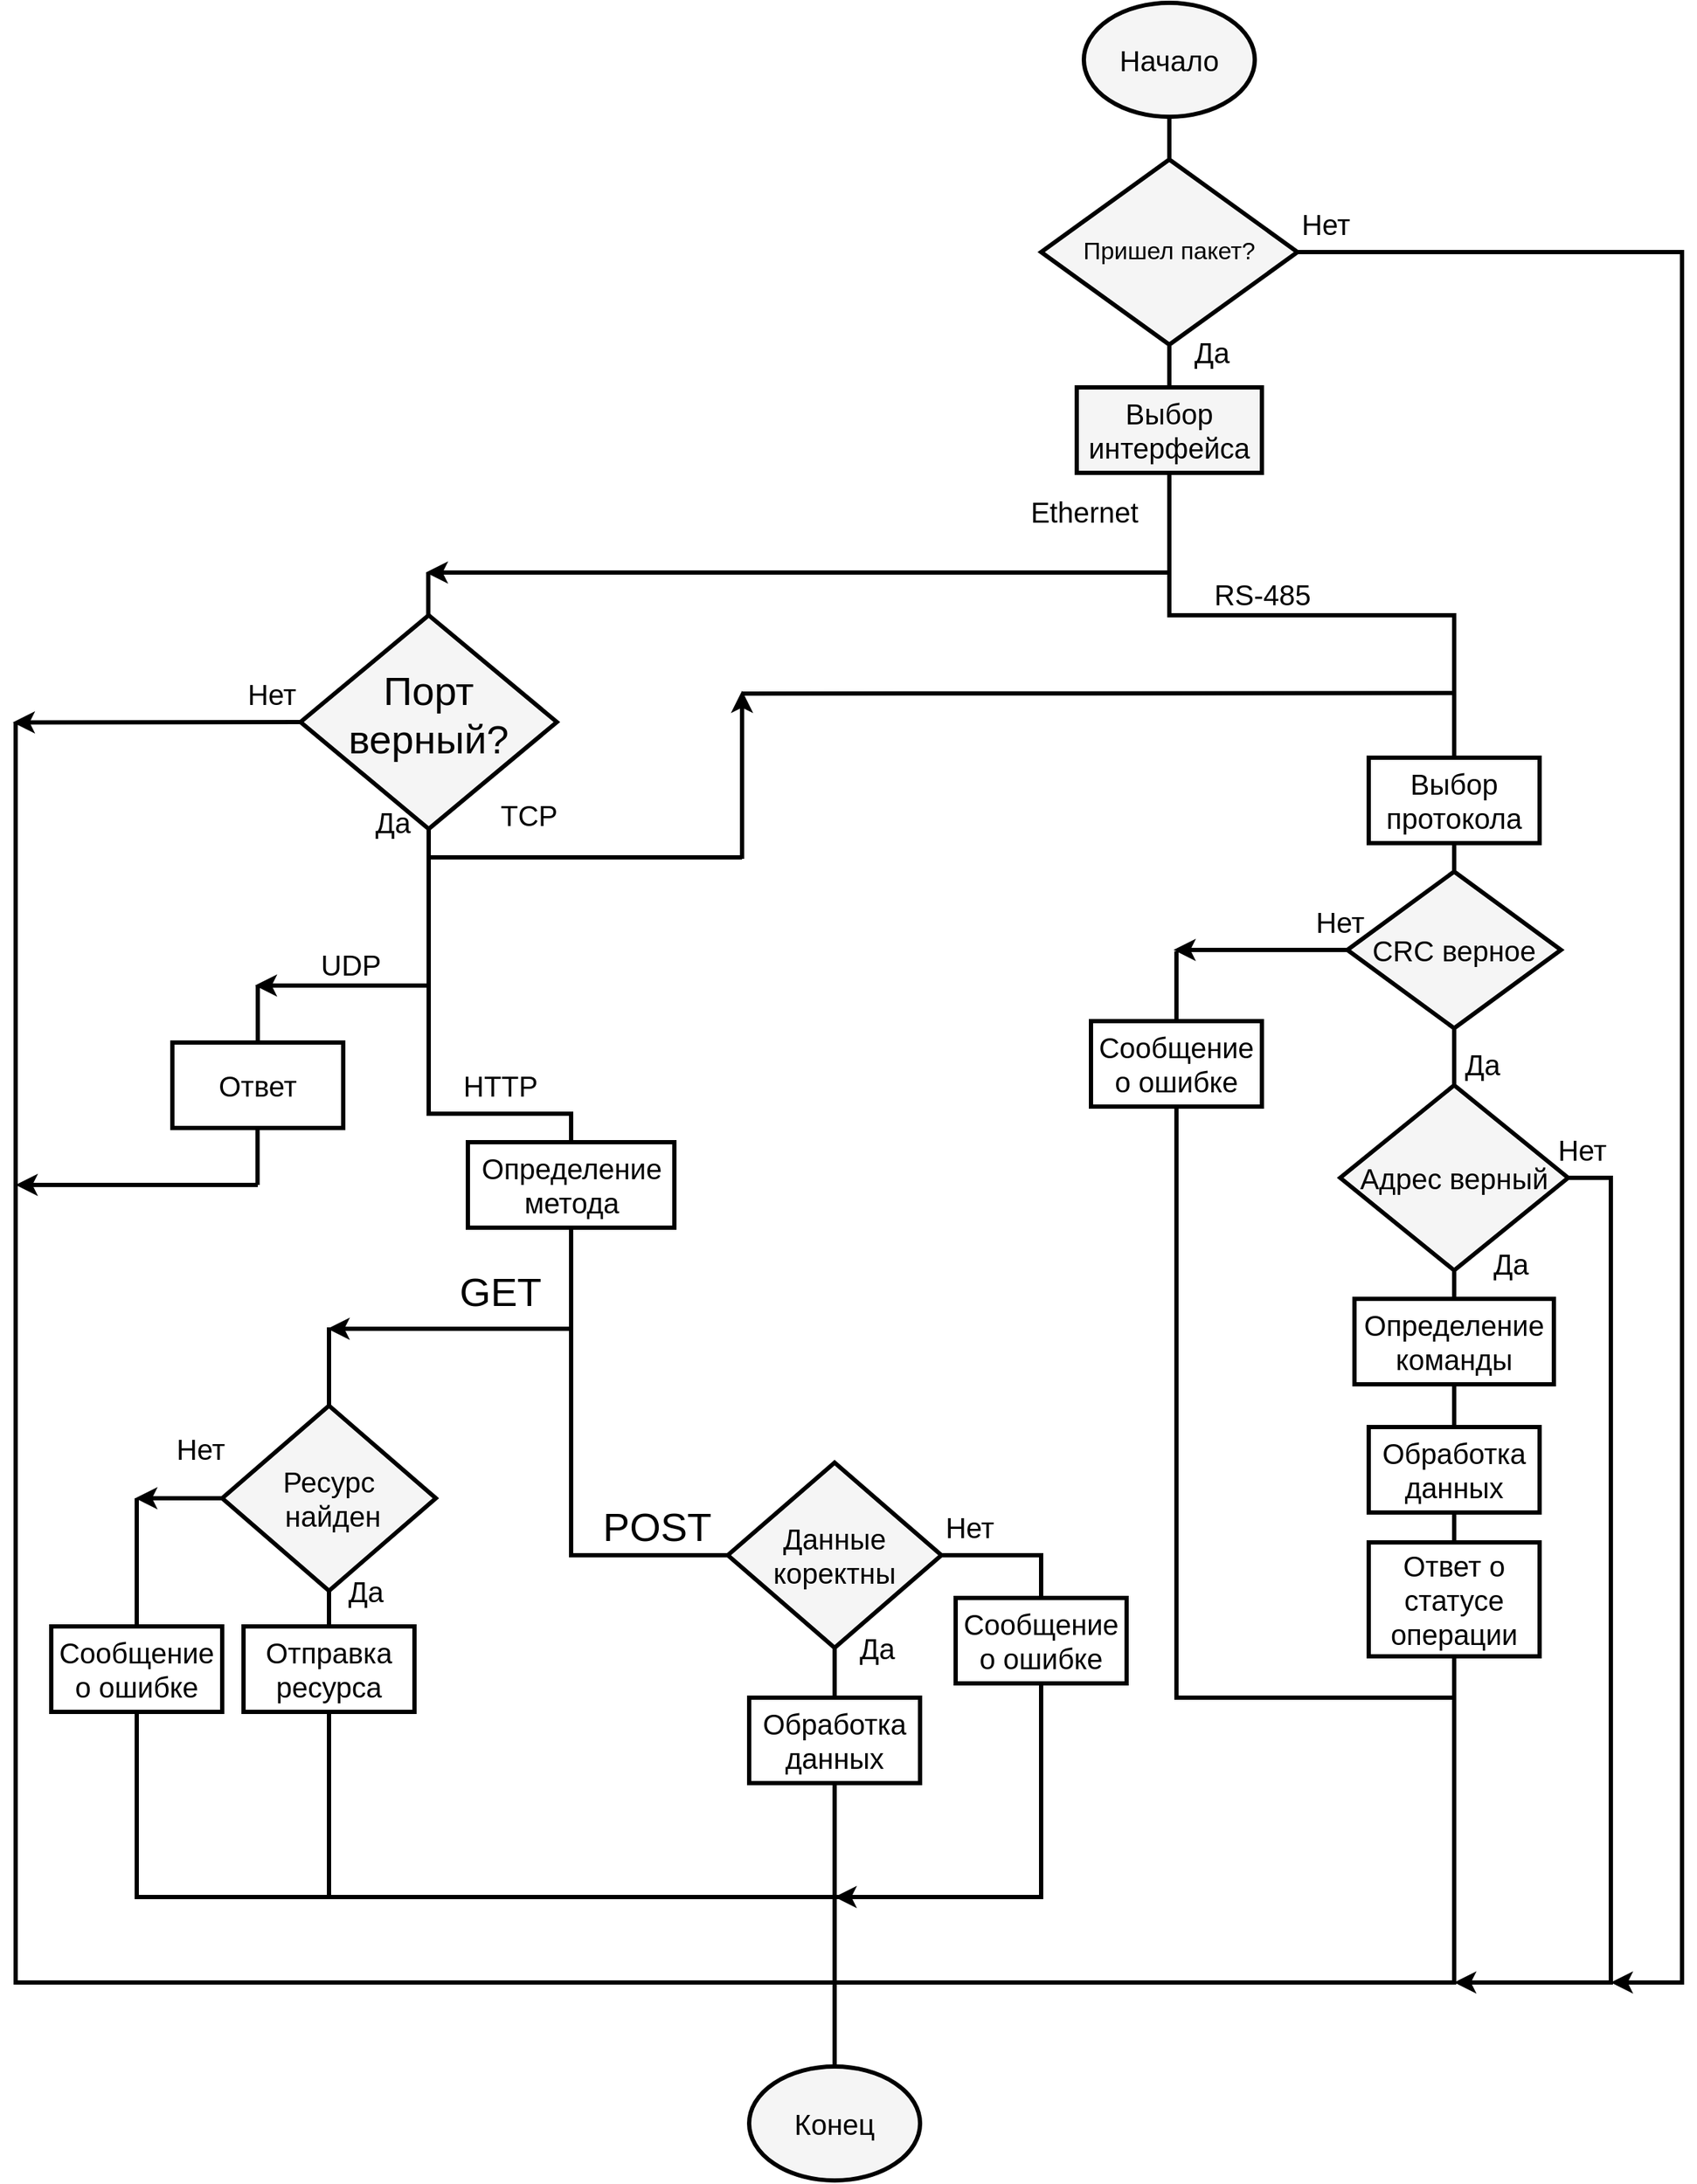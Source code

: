 <mxfile>
    <diagram id="HIzjBaC0xF_liW3ieUTu" name="Page-1">
        <mxGraphModel dx="3361" dy="2818" grid="1" gridSize="10" guides="1" tooltips="1" connect="1" arrows="1" fold="1" page="1" pageScale="1" pageWidth="850" pageHeight="1100" math="0" shadow="0">
            <root>
                <mxCell id="0"/>
                <mxCell id="1" parent="0"/>
                <mxCell id="12" value="Да" style="text;html=1;strokeColor=none;fillColor=none;align=center;verticalAlign=middle;whiteSpace=wrap;rounded=0;strokeWidth=3;fontFamily=Helvetica;fontSize=20;fontColor=#000000;" parent="1" vertex="1">
                    <mxGeometry x="200" width="60" height="30" as="geometry"/>
                </mxCell>
                <mxCell id="64" value="Конец" style="ellipse;whiteSpace=wrap;html=1;strokeColor=#000000;strokeWidth=3;fontFamily=Helvetica;fontSize=20;fontColor=#000000;fillColor=#f5f5f5;gradientColor=none;" parent="1" vertex="1">
                    <mxGeometry x="-285" y="719" width="120" height="80" as="geometry"/>
                </mxCell>
                <mxCell id="89" value="Нет" style="text;html=1;strokeColor=none;fillColor=none;align=center;verticalAlign=middle;whiteSpace=wrap;rounded=0;strokeWidth=3;fontFamily=Helvetica;fontSize=20;fontColor=#000000;" parent="1" vertex="1">
                    <mxGeometry x="100" y="-100" width="60" height="30" as="geometry"/>
                </mxCell>
                <mxCell id="110" style="edgeStyle=none;rounded=0;html=1;exitX=0.5;exitY=1;exitDx=0;exitDy=0;entryX=0.5;entryY=1;entryDx=0;entryDy=0;strokeColor=#000000;strokeWidth=3;fontFamily=Helvetica;fontSize=20;fontColor=#000000;endArrow=none;endFill=0;startArrow=none;" parent="1" target="258" edge="1">
                    <mxGeometry relative="1" as="geometry">
                        <mxPoint x="210" y="220" as="targetPoint"/>
                        <mxPoint x="210" y="310.0" as="sourcePoint"/>
                    </mxGeometry>
                </mxCell>
                <mxCell id="128" style="edgeStyle=none;rounded=0;html=1;exitX=1;exitY=0.5;exitDx=0;exitDy=0;strokeColor=#000000;strokeWidth=3;fontFamily=Helvetica;fontSize=20;fontColor=#000000;endArrow=classic;endFill=1;" parent="1" source="95" edge="1">
                    <mxGeometry relative="1" as="geometry">
                        <mxPoint x="210" y="660" as="targetPoint"/>
                        <Array as="points">
                            <mxPoint x="320" y="95"/>
                            <mxPoint x="320" y="660"/>
                        </Array>
                    </mxGeometry>
                </mxCell>
                <mxCell id="95" value="Адрес верный" style="rhombus;whiteSpace=wrap;html=1;strokeColor=#000000;strokeWidth=3;fontFamily=Helvetica;fontSize=20;fontColor=#000000;fillColor=#f5f5f5;gradientColor=none;" parent="1" vertex="1">
                    <mxGeometry x="130" y="30" width="160" height="130" as="geometry"/>
                </mxCell>
                <mxCell id="109" style="edgeStyle=none;rounded=0;html=1;exitX=0.5;exitY=1;exitDx=0;exitDy=0;entryX=0.5;entryY=0;entryDx=0;entryDy=0;strokeColor=#000000;strokeWidth=3;fontFamily=Helvetica;fontSize=20;fontColor=#000000;endArrow=none;endFill=0;" parent="1" source="98" target="95" edge="1">
                    <mxGeometry relative="1" as="geometry"/>
                </mxCell>
                <mxCell id="137" style="edgeStyle=none;shape=connector;rounded=1;html=1;exitX=0;exitY=0.5;exitDx=0;exitDy=0;labelBackgroundColor=default;strokeColor=#000000;strokeWidth=3;fontFamily=Helvetica;fontSize=11;fontColor=default;endArrow=classic;endFill=1;" parent="1" edge="1">
                    <mxGeometry relative="1" as="geometry">
                        <mxPoint x="13" y="-65" as="targetPoint"/>
                        <mxPoint x="138" y="-65" as="sourcePoint"/>
                    </mxGeometry>
                </mxCell>
                <mxCell id="98" value="CRC верное" style="rhombus;whiteSpace=wrap;html=1;strokeColor=#000000;strokeWidth=3;fontFamily=Helvetica;fontSize=20;fontColor=#000000;fillColor=#f5f5f5;gradientColor=none;" parent="1" vertex="1">
                    <mxGeometry x="135" y="-120" width="150" height="110" as="geometry"/>
                </mxCell>
                <mxCell id="104" value="Да" style="text;html=1;strokeColor=none;fillColor=none;align=center;verticalAlign=middle;whiteSpace=wrap;rounded=0;strokeWidth=3;fontFamily=Helvetica;fontSize=20;fontColor=#000000;" parent="1" vertex="1">
                    <mxGeometry x="220" y="140" width="60" height="30" as="geometry"/>
                </mxCell>
                <mxCell id="127" style="edgeStyle=none;rounded=0;html=1;exitX=0.5;exitY=1;exitDx=0;exitDy=0;strokeColor=#000000;strokeWidth=3;fontFamily=Helvetica;fontSize=20;fontColor=#000000;endArrow=none;endFill=0;" parent="1" source="105" edge="1">
                    <mxGeometry relative="1" as="geometry">
                        <mxPoint x="210" y="460" as="targetPoint"/>
                        <Array as="points">
                            <mxPoint x="15" y="460"/>
                        </Array>
                    </mxGeometry>
                </mxCell>
                <mxCell id="140" style="edgeStyle=none;shape=connector;rounded=1;html=1;labelBackgroundColor=default;strokeColor=#000000;strokeWidth=3;fontFamily=Helvetica;fontSize=11;fontColor=default;endArrow=none;endFill=0;exitX=0.5;exitY=0;exitDx=0;exitDy=0;" parent="1" source="105" edge="1">
                    <mxGeometry relative="1" as="geometry">
                        <mxPoint x="15" y="-20" as="sourcePoint"/>
                        <mxPoint x="15" y="-64" as="targetPoint"/>
                    </mxGeometry>
                </mxCell>
                <mxCell id="105" value="Сообщение о ошибке" style="rounded=0;whiteSpace=wrap;html=1;fontSize=20;fillColor=#FFFFFF;strokeColor=#000000;strokeWidth=3;fontColor=#000000;" parent="1" vertex="1">
                    <mxGeometry x="-45" y="-15" width="120" height="60" as="geometry"/>
                </mxCell>
                <mxCell id="113" value="Нет" style="text;html=1;strokeColor=none;fillColor=none;align=center;verticalAlign=middle;whiteSpace=wrap;rounded=0;strokeWidth=3;fontFamily=Helvetica;fontSize=20;fontColor=#000000;" parent="1" vertex="1">
                    <mxGeometry x="270" y="60" width="60" height="30" as="geometry"/>
                </mxCell>
                <mxCell id="117" style="edgeStyle=none;rounded=0;html=1;exitX=0.5;exitY=1;exitDx=0;exitDy=0;strokeColor=#000000;strokeWidth=3;fontFamily=Helvetica;fontSize=20;fontColor=#000000;endArrow=none;endFill=0;" parent="1" target="115" edge="1">
                    <mxGeometry relative="1" as="geometry">
                        <mxPoint x="210" y="310.0" as="sourcePoint"/>
                    </mxGeometry>
                </mxCell>
                <mxCell id="124" style="edgeStyle=none;rounded=0;html=1;exitX=0.5;exitY=1;exitDx=0;exitDy=0;entryX=0.5;entryY=0;entryDx=0;entryDy=0;strokeColor=#000000;strokeWidth=3;fontFamily=Helvetica;fontSize=20;fontColor=#000000;endArrow=none;endFill=0;" parent="1" source="115" target="116" edge="1">
                    <mxGeometry relative="1" as="geometry"/>
                </mxCell>
                <mxCell id="115" value="Обработка данных" style="rounded=0;whiteSpace=wrap;html=1;fontSize=20;fillColor=#FFFFFF;strokeColor=#000000;strokeWidth=3;fontColor=#000000;" parent="1" vertex="1">
                    <mxGeometry x="150" y="270" width="120" height="60" as="geometry"/>
                </mxCell>
                <mxCell id="125" style="edgeStyle=none;rounded=0;html=1;exitX=0.5;exitY=1;exitDx=0;exitDy=0;entryX=0.5;entryY=0;entryDx=0;entryDy=0;strokeColor=#000000;strokeWidth=3;fontFamily=Helvetica;fontSize=20;fontColor=#000000;endArrow=none;endFill=0;" parent="1" source="116" target="64" edge="1">
                    <mxGeometry relative="1" as="geometry">
                        <Array as="points">
                            <mxPoint x="210" y="660"/>
                            <mxPoint x="90" y="660"/>
                            <mxPoint x="10" y="660"/>
                            <mxPoint x="-225" y="660"/>
                        </Array>
                        <mxPoint x="90.0" y="431" as="sourcePoint"/>
                    </mxGeometry>
                </mxCell>
                <mxCell id="116" value="Ответ о статусе операции" style="rounded=0;whiteSpace=wrap;html=1;fontSize=20;fillColor=#FFFFFF;strokeColor=#000000;strokeWidth=3;fontColor=#000000;" parent="1" vertex="1">
                    <mxGeometry x="150" y="351" width="120" height="80" as="geometry"/>
                </mxCell>
                <mxCell id="135" style="edgeStyle=none;shape=connector;rounded=1;html=1;exitX=0.5;exitY=1;exitDx=0;exitDy=0;entryX=0.5;entryY=0;entryDx=0;entryDy=0;labelBackgroundColor=default;strokeColor=#000000;strokeWidth=3;fontFamily=Helvetica;fontSize=11;fontColor=default;endArrow=none;endFill=0;" parent="1" source="132" target="98" edge="1">
                    <mxGeometry relative="1" as="geometry"/>
                </mxCell>
                <mxCell id="262" style="edgeStyle=none;rounded=0;html=1;exitX=0.5;exitY=0;exitDx=0;exitDy=0;strokeWidth=3;fontSize=28;endArrow=none;endFill=0;" parent="1" source="132" edge="1">
                    <mxGeometry relative="1" as="geometry">
                        <mxPoint x="10" y="-350" as="targetPoint"/>
                        <Array as="points">
                            <mxPoint x="210" y="-300"/>
                            <mxPoint x="10" y="-300"/>
                        </Array>
                    </mxGeometry>
                </mxCell>
                <mxCell id="132" value="Выбор протокола" style="rounded=0;whiteSpace=wrap;html=1;fontSize=20;fillColor=#FFFFFF;strokeColor=#000000;strokeWidth=3;fontColor=#000000;" parent="1" vertex="1">
                    <mxGeometry x="150" y="-200" width="120" height="60" as="geometry"/>
                </mxCell>
                <mxCell id="136" value="" style="edgeStyle=none;rounded=0;html=1;exitX=0.5;exitY=1;exitDx=0;exitDy=0;entryX=0.5;entryY=0;entryDx=0;entryDy=0;strokeColor=#000000;strokeWidth=3;fontFamily=Helvetica;fontSize=20;fontColor=#000000;endArrow=none;endFill=0;" parent="1" source="95" target="258" edge="1">
                    <mxGeometry relative="1" as="geometry">
                        <mxPoint x="210" y="180" as="targetPoint"/>
                        <mxPoint x="210" y="160.0" as="sourcePoint"/>
                    </mxGeometry>
                </mxCell>
                <mxCell id="162" style="edgeStyle=none;html=1;exitX=0.5;exitY=1;exitDx=0;exitDy=0;entryX=0.5;entryY=0;entryDx=0;entryDy=0;fontFamily=Helvetica;fontSize=20;fontColor=#000000;strokeColor=#000000;strokeWidth=3;endArrow=none;endFill=0;rounded=0;" parent="1" source="163" target="166" edge="1">
                    <mxGeometry relative="1" as="geometry"/>
                </mxCell>
                <mxCell id="163" value="Начало" style="ellipse;whiteSpace=wrap;html=1;fillColor=#f5f5f5;gradientColor=none;strokeColor=#000000;strokeWidth=3;fontColor=#000000;fontSize=20;" parent="1" vertex="1">
                    <mxGeometry x="-50" y="-730" width="120" height="80" as="geometry"/>
                </mxCell>
                <mxCell id="164" style="edgeStyle=none;shape=connector;rounded=0;html=1;exitX=0.5;exitY=1;exitDx=0;exitDy=0;entryX=0.5;entryY=0;entryDx=0;entryDy=0;labelBackgroundColor=default;strokeColor=#000000;strokeWidth=3;fontFamily=Helvetica;fontSize=20;fontColor=#000000;endArrow=none;endFill=0;" parent="1" source="166" edge="1">
                    <mxGeometry relative="1" as="geometry">
                        <mxPoint x="10" y="-460" as="targetPoint"/>
                    </mxGeometry>
                </mxCell>
                <mxCell id="279" style="edgeStyle=none;rounded=0;html=1;exitX=1;exitY=0.5;exitDx=0;exitDy=0;strokeWidth=3;endArrow=classic;endFill=1;" edge="1" parent="1" source="166">
                    <mxGeometry relative="1" as="geometry">
                        <mxPoint x="320" y="660" as="targetPoint"/>
                        <Array as="points">
                            <mxPoint x="370" y="-555"/>
                            <mxPoint x="370" y="660"/>
                        </Array>
                    </mxGeometry>
                </mxCell>
                <mxCell id="166" value="Пришел пакет?" style="rhombus;whiteSpace=wrap;html=1;strokeColor=#000000;strokeWidth=3;fontFamily=Helvetica;fontSize=17;fontColor=#000000;fillColor=#f5f5f5;gradientColor=none;" parent="1" vertex="1">
                    <mxGeometry x="-80" y="-620" width="180" height="130" as="geometry"/>
                </mxCell>
                <mxCell id="167" value="Да" style="text;html=1;strokeColor=none;fillColor=none;align=center;verticalAlign=middle;whiteSpace=wrap;rounded=0;strokeWidth=3;fontFamily=Helvetica;fontSize=20;fontColor=#000000;" parent="1" vertex="1">
                    <mxGeometry x="10" y="-500" width="60" height="30" as="geometry"/>
                </mxCell>
                <mxCell id="182" value="Нет" style="text;html=1;strokeColor=none;fillColor=none;align=center;verticalAlign=middle;whiteSpace=wrap;rounded=0;strokeWidth=3;fontFamily=Helvetica;fontSize=20;fontColor=#000000;" parent="1" vertex="1">
                    <mxGeometry x="90" y="-590" width="60" height="30" as="geometry"/>
                </mxCell>
                <mxCell id="183" style="edgeStyle=none;html=1;exitX=0.5;exitY=1;exitDx=0;exitDy=0;entryX=0.5;entryY=0;entryDx=0;entryDy=0;fontFamily=Helvetica;fontSize=20;fontColor=#000000;strokeColor=#000000;strokeWidth=2;endArrow=none;endFill=0;rounded=0;" parent="1" target="185" edge="1">
                    <mxGeometry relative="1" as="geometry">
                        <mxPoint x="-510" y="-270" as="sourcePoint"/>
                    </mxGeometry>
                </mxCell>
                <mxCell id="184" style="edgeStyle=none;shape=connector;rounded=0;html=1;exitX=0.5;exitY=1;exitDx=0;exitDy=0;entryX=0.5;entryY=0;entryDx=0;entryDy=0;labelBackgroundColor=default;strokeColor=#000000;strokeWidth=3;fontFamily=Helvetica;fontSize=20;fontColor=#000000;endArrow=none;endFill=0;" parent="1" source="185" edge="1">
                    <mxGeometry relative="1" as="geometry">
                        <mxPoint x="-410" y="70" as="targetPoint"/>
                        <Array as="points">
                            <mxPoint x="-510" y="50"/>
                            <mxPoint x="-410" y="50"/>
                        </Array>
                    </mxGeometry>
                </mxCell>
                <mxCell id="246" style="edgeStyle=none;rounded=0;html=1;strokeWidth=3;fontSize=28;endArrow=none;endFill=0;" parent="1" edge="1">
                    <mxGeometry relative="1" as="geometry">
                        <mxPoint x="-220" y="660" as="targetPoint"/>
                        <Array as="points">
                            <mxPoint x="-800" y="660"/>
                        </Array>
                        <mxPoint x="-800" y="-225" as="sourcePoint"/>
                    </mxGeometry>
                </mxCell>
                <mxCell id="267" style="edgeStyle=none;rounded=0;html=1;exitX=0;exitY=0.5;exitDx=0;exitDy=0;strokeWidth=3;endArrow=classic;endFill=1;" edge="1" parent="1" source="185">
                    <mxGeometry relative="1" as="geometry">
                        <mxPoint x="-802" y="-224.724" as="targetPoint"/>
                        <mxPoint x="-602" y="-225" as="sourcePoint"/>
                    </mxGeometry>
                </mxCell>
                <mxCell id="185" value="&lt;font style=&quot;font-size: 28px;&quot;&gt;Порт верный?&lt;/font&gt;" style="rhombus;whiteSpace=wrap;html=1;strokeColor=#000000;strokeWidth=3;fontFamily=Helvetica;fontSize=20;fontColor=#000000;fillColor=#f5f5f5;gradientColor=none;spacingTop=-11;" parent="1" vertex="1">
                    <mxGeometry x="-600" y="-300" width="180" height="150" as="geometry"/>
                </mxCell>
                <mxCell id="263" style="edgeStyle=none;html=1;exitX=0.5;exitY=1;exitDx=0;exitDy=0;strokeWidth=3;rounded=0;" edge="1" parent="1" source="195">
                    <mxGeometry relative="1" as="geometry">
                        <mxPoint x="-225" y="600" as="targetPoint"/>
                        <mxPoint x="-85" y="450" as="sourcePoint"/>
                        <Array as="points">
                            <mxPoint x="-80" y="600"/>
                        </Array>
                    </mxGeometry>
                </mxCell>
                <mxCell id="195" value="Сообщение о ошибке" style="rounded=0;whiteSpace=wrap;html=1;fontSize=20;fillColor=#FFFFFF;strokeColor=#000000;strokeWidth=3;fontColor=#000000;" parent="1" vertex="1">
                    <mxGeometry x="-140" y="390" width="120" height="60" as="geometry"/>
                </mxCell>
                <mxCell id="196" value="Нет" style="text;html=1;strokeColor=none;fillColor=none;align=center;verticalAlign=middle;whiteSpace=wrap;rounded=0;strokeWidth=3;fontFamily=Helvetica;fontSize=20;fontColor=#000000;" parent="1" vertex="1">
                    <mxGeometry x="-650" y="-260" width="60" height="30" as="geometry"/>
                </mxCell>
                <mxCell id="198" style="edgeStyle=none;shape=connector;rounded=0;html=1;exitX=0.5;exitY=1;exitDx=0;exitDy=0;entryX=0;entryY=0.5;entryDx=0;entryDy=0;labelBackgroundColor=default;strokeColor=#000000;strokeWidth=3;fontFamily=Helvetica;fontSize=20;fontColor=#000000;endArrow=none;endFill=0;" parent="1" source="250" target="205" edge="1">
                    <mxGeometry relative="1" as="geometry">
                        <Array as="points">
                            <mxPoint x="-410" y="360"/>
                        </Array>
                        <mxPoint x="-410" y="205" as="sourcePoint"/>
                        <mxPoint x="-370" y="360" as="targetPoint"/>
                    </mxGeometry>
                </mxCell>
                <mxCell id="200" style="edgeStyle=none;shape=connector;rounded=0;html=1;exitX=0.5;exitY=1;exitDx=0;exitDy=0;labelBackgroundColor=default;strokeColor=#000000;strokeWidth=3;fontFamily=Helvetica;fontSize=20;fontColor=#000000;endArrow=none;endFill=0;" parent="1" source="201" edge="1">
                    <mxGeometry relative="1" as="geometry">
                        <mxPoint x="-225" y="600" as="targetPoint"/>
                    </mxGeometry>
                </mxCell>
                <mxCell id="201" value="Обработка данных" style="rounded=0;whiteSpace=wrap;html=1;fontSize=20;fillColor=#FFFFFF;strokeColor=#000000;strokeWidth=3;fontColor=#000000;" parent="1" vertex="1">
                    <mxGeometry x="-285" y="460" width="120" height="60" as="geometry"/>
                </mxCell>
                <mxCell id="202" value="Да" style="text;html=1;strokeColor=none;fillColor=none;align=center;verticalAlign=middle;whiteSpace=wrap;rounded=0;strokeWidth=3;fontFamily=Helvetica;fontSize=20;fontColor=#000000;" parent="1" vertex="1">
                    <mxGeometry x="-565" y="-170" width="60" height="30" as="geometry"/>
                </mxCell>
                <mxCell id="203" style="edgeStyle=none;shape=connector;rounded=0;html=1;exitX=0.5;exitY=1;exitDx=0;exitDy=0;entryX=0.5;entryY=0;entryDx=0;entryDy=0;labelBackgroundColor=default;strokeColor=#000000;strokeWidth=3;fontFamily=Helvetica;fontSize=20;fontColor=#000000;endArrow=none;endFill=0;" parent="1" source="205" target="201" edge="1">
                    <mxGeometry relative="1" as="geometry"/>
                </mxCell>
                <mxCell id="204" style="edgeStyle=none;shape=connector;rounded=0;html=1;exitX=1;exitY=0.5;exitDx=0;exitDy=0;entryX=0.5;entryY=0;entryDx=0;entryDy=0;labelBackgroundColor=default;strokeColor=#000000;strokeWidth=3;fontFamily=Helvetica;fontSize=20;fontColor=#000000;endArrow=none;endFill=0;" parent="1" source="205" edge="1">
                    <mxGeometry relative="1" as="geometry">
                        <Array as="points">
                            <mxPoint x="-80" y="360"/>
                        </Array>
                        <mxPoint x="-80" y="390" as="targetPoint"/>
                    </mxGeometry>
                </mxCell>
                <mxCell id="205" value="Данные коректны" style="rhombus;whiteSpace=wrap;html=1;strokeColor=#000000;strokeWidth=3;fontFamily=Helvetica;fontSize=20;fontColor=#000000;fillColor=#f5f5f5;gradientColor=none;" parent="1" vertex="1">
                    <mxGeometry x="-300" y="295" width="150" height="130" as="geometry"/>
                </mxCell>
                <mxCell id="207" value="Да" style="text;html=1;strokeColor=none;fillColor=none;align=center;verticalAlign=middle;whiteSpace=wrap;rounded=0;strokeWidth=3;fontFamily=Helvetica;fontSize=20;fontColor=#000000;" parent="1" vertex="1">
                    <mxGeometry x="-225" y="410" width="60" height="30" as="geometry"/>
                </mxCell>
                <mxCell id="271" style="edgeStyle=none;rounded=0;html=1;exitX=0.5;exitY=0;exitDx=0;exitDy=0;strokeWidth=3;endArrow=none;endFill=0;" edge="1" parent="1" source="216">
                    <mxGeometry relative="1" as="geometry">
                        <mxPoint x="-630" y="-40" as="targetPoint"/>
                    </mxGeometry>
                </mxCell>
                <mxCell id="216" value="Ответ" style="rounded=0;whiteSpace=wrap;html=1;fontSize=20;fillColor=#FFFFFF;strokeColor=#000000;strokeWidth=3;fontColor=#000000;" parent="1" vertex="1">
                    <mxGeometry x="-690" width="120" height="60" as="geometry"/>
                </mxCell>
                <mxCell id="221" style="edgeStyle=none;shape=connector;rounded=0;html=1;labelBackgroundColor=default;strokeColor=#000000;strokeWidth=3;fontFamily=Helvetica;fontSize=20;fontColor=#000000;endArrow=classic;endFill=1;" parent="1" edge="1">
                    <mxGeometry relative="1" as="geometry">
                        <mxPoint x="-581" y="201" as="targetPoint"/>
                        <mxPoint x="-411" y="201" as="sourcePoint"/>
                    </mxGeometry>
                </mxCell>
                <mxCell id="222" style="edgeStyle=none;shape=connector;rounded=0;html=1;exitX=0;exitY=0.5;exitDx=0;exitDy=0;entryX=1;entryY=0.5;entryDx=0;entryDy=0;labelBackgroundColor=default;strokeColor=#000000;strokeWidth=3;fontFamily=Helvetica;fontSize=20;fontColor=#000000;endArrow=none;endFill=0;" parent="1" target="229" edge="1">
                    <mxGeometry relative="1" as="geometry">
                        <mxPoint x="-565" y="270.0" as="sourcePoint"/>
                    </mxGeometry>
                </mxCell>
                <mxCell id="226" value="Нет" style="text;html=1;strokeColor=none;fillColor=none;align=center;verticalAlign=middle;whiteSpace=wrap;rounded=0;strokeWidth=3;fontFamily=Helvetica;fontSize=20;fontColor=#000000;" parent="1" vertex="1">
                    <mxGeometry x="-160" y="325" width="60" height="30" as="geometry"/>
                </mxCell>
                <mxCell id="227" style="edgeStyle=none;shape=connector;rounded=0;html=1;exitX=0.5;exitY=1;exitDx=0;exitDy=0;entryX=0.5;entryY=0;entryDx=0;entryDy=0;labelBackgroundColor=default;strokeColor=#000000;strokeWidth=3;fontFamily=Helvetica;fontSize=20;fontColor=#000000;endArrow=none;endFill=0;" parent="1" source="229" target="231" edge="1">
                    <mxGeometry relative="1" as="geometry"/>
                </mxCell>
                <mxCell id="229" value="Ресурс&lt;br&gt;&amp;nbsp;найден" style="rhombus;whiteSpace=wrap;html=1;strokeColor=#000000;strokeWidth=3;fontFamily=Helvetica;fontSize=20;fontColor=#000000;fillColor=#f5f5f5;gradientColor=none;" parent="1" vertex="1">
                    <mxGeometry x="-655" y="255" width="150" height="130" as="geometry"/>
                </mxCell>
                <mxCell id="230" style="edgeStyle=none;shape=connector;rounded=0;html=1;exitX=0.5;exitY=1;exitDx=0;exitDy=0;labelBackgroundColor=default;strokeColor=#000000;strokeWidth=3;fontFamily=Helvetica;fontSize=20;fontColor=#000000;endArrow=none;endFill=0;" parent="1" edge="1">
                    <mxGeometry relative="1" as="geometry">
                        <mxPoint x="-210" y="600" as="targetPoint"/>
                        <Array as="points">
                            <mxPoint x="-580" y="600"/>
                            <mxPoint x="-410" y="600"/>
                        </Array>
                        <mxPoint x="-580" y="470" as="sourcePoint"/>
                    </mxGeometry>
                </mxCell>
                <mxCell id="231" value="Отправка ресурса" style="rounded=0;whiteSpace=wrap;html=1;fontSize=20;fillColor=#FFFFFF;strokeColor=#000000;strokeWidth=3;fontColor=#000000;" parent="1" vertex="1">
                    <mxGeometry x="-640" y="410" width="120" height="60" as="geometry"/>
                </mxCell>
                <mxCell id="232" style="edgeStyle=none;shape=connector;rounded=0;html=1;exitX=0.5;exitY=1;exitDx=0;exitDy=0;labelBackgroundColor=default;strokeColor=#000000;strokeWidth=3;fontFamily=Helvetica;fontSize=20;fontColor=#000000;endArrow=none;endFill=0;" parent="1" source="233" edge="1">
                    <mxGeometry relative="1" as="geometry">
                        <mxPoint x="-575" y="600" as="targetPoint"/>
                        <Array as="points">
                            <mxPoint x="-715" y="600"/>
                        </Array>
                    </mxGeometry>
                </mxCell>
                <mxCell id="233" value="Сообщение о ошибке" style="rounded=0;whiteSpace=wrap;html=1;fontSize=20;fillColor=#FFFFFF;strokeColor=#000000;strokeWidth=3;fontColor=#000000;" parent="1" vertex="1">
                    <mxGeometry x="-775" y="410" width="120" height="60" as="geometry"/>
                </mxCell>
                <mxCell id="234" value="Нет" style="text;html=1;strokeColor=none;fillColor=none;align=center;verticalAlign=middle;whiteSpace=wrap;rounded=0;strokeWidth=3;fontFamily=Helvetica;fontSize=20;fontColor=#000000;" parent="1" vertex="1">
                    <mxGeometry x="-700" y="270" width="60" height="30" as="geometry"/>
                </mxCell>
                <mxCell id="235" value="Да" style="text;html=1;strokeColor=none;fillColor=none;align=center;verticalAlign=middle;whiteSpace=wrap;rounded=0;strokeWidth=3;fontFamily=Helvetica;fontSize=20;fontColor=#000000;" parent="1" vertex="1">
                    <mxGeometry x="-584" y="370" width="60" height="30" as="geometry"/>
                </mxCell>
                <mxCell id="243" value="UDP" style="text;html=1;align=center;verticalAlign=middle;resizable=0;points=[];autosize=1;strokeColor=none;fillColor=none;fontSize=20;" parent="1" vertex="1">
                    <mxGeometry x="-600" y="-75" width="70" height="40" as="geometry"/>
                </mxCell>
                <mxCell id="244" value="TCP" style="text;html=1;align=center;verticalAlign=middle;resizable=0;points=[];autosize=1;strokeColor=none;fillColor=none;fontSize=20;" parent="1" vertex="1">
                    <mxGeometry x="-470" y="-180" width="60" height="40" as="geometry"/>
                </mxCell>
                <mxCell id="245" value="HTTP" style="text;html=1;align=center;verticalAlign=middle;resizable=0;points=[];autosize=1;strokeColor=none;fillColor=none;fontSize=20;" parent="1" vertex="1">
                    <mxGeometry x="-500" y="10" width="80" height="40" as="geometry"/>
                </mxCell>
                <mxCell id="248" value="GET" style="text;html=1;align=center;verticalAlign=middle;resizable=0;points=[];autosize=1;strokeColor=none;fillColor=none;fontSize=28;" parent="1" vertex="1">
                    <mxGeometry x="-500" y="150" width="80" height="50" as="geometry"/>
                </mxCell>
                <mxCell id="249" value="POST" style="text;html=1;align=center;verticalAlign=middle;resizable=0;points=[];autosize=1;strokeColor=none;fillColor=none;fontSize=28;" parent="1" vertex="1">
                    <mxGeometry x="-400" y="315" width="100" height="50" as="geometry"/>
                </mxCell>
                <mxCell id="250" value="Определение метода" style="rounded=0;whiteSpace=wrap;html=1;fontSize=20;fillColor=#FFFFFF;strokeColor=#000000;strokeWidth=3;fontColor=#000000;" parent="1" vertex="1">
                    <mxGeometry x="-482.5" y="70" width="145" height="60" as="geometry"/>
                </mxCell>
                <mxCell id="254" value="Выбор интерфейса" style="rounded=0;whiteSpace=wrap;html=1;fillColor=#f5f5f5;gradientColor=none;strokeColor=#000000;strokeWidth=3;fontColor=#000000;fontSize=20;" parent="1" vertex="1">
                    <mxGeometry x="-55" y="-460" width="130" height="60" as="geometry"/>
                </mxCell>
                <mxCell id="255" value="&lt;span style=&quot;font-size: 20px;&quot;&gt;RS-485&lt;br&gt;&lt;br&gt;&lt;/span&gt;" style="text;html=1;align=center;verticalAlign=middle;resizable=0;points=[];autosize=1;strokeColor=none;fillColor=none;fontSize=28;" parent="1" vertex="1">
                    <mxGeometry x="30" y="-340" width="90" height="80" as="geometry"/>
                </mxCell>
                <mxCell id="256" value="&lt;span style=&quot;font-size: 20px;&quot;&gt;Ethernet&lt;/span&gt;" style="text;html=1;align=center;verticalAlign=middle;resizable=0;points=[];autosize=1;strokeColor=none;fillColor=none;fontSize=28;" parent="1" vertex="1">
                    <mxGeometry x="-100" y="-400" width="100" height="50" as="geometry"/>
                </mxCell>
                <mxCell id="258" value="Определение команды" style="rounded=0;whiteSpace=wrap;html=1;fontSize=20;fillColor=#FFFFFF;strokeColor=#000000;strokeWidth=3;fontColor=#000000;" parent="1" vertex="1">
                    <mxGeometry x="140" y="180" width="140" height="60" as="geometry"/>
                </mxCell>
                <mxCell id="265" style="edgeStyle=none;shape=connector;rounded=0;html=1;exitX=0.5;exitY=1;exitDx=0;exitDy=0;entryX=0.5;entryY=0;entryDx=0;entryDy=0;labelBackgroundColor=default;strokeColor=#000000;strokeWidth=3;fontFamily=Helvetica;fontSize=20;fontColor=#000000;endArrow=none;endFill=0;" edge="1" parent="1">
                    <mxGeometry relative="1" as="geometry">
                        <mxPoint x="-510.29" y="-300" as="targetPoint"/>
                        <mxPoint x="-510.29" y="-330" as="sourcePoint"/>
                    </mxGeometry>
                </mxCell>
                <mxCell id="266" style="edgeStyle=none;shape=connector;rounded=0;html=1;labelBackgroundColor=default;strokeColor=#000000;strokeWidth=3;fontFamily=Helvetica;fontSize=20;fontColor=#000000;endArrow=classic;endFill=1;exitX=0.5;exitY=1;exitDx=0;exitDy=0;" edge="1" parent="1" source="254">
                    <mxGeometry relative="1" as="geometry">
                        <mxPoint x="-512" y="-330" as="targetPoint"/>
                        <mxPoint x="20" y="-390" as="sourcePoint"/>
                        <Array as="points">
                            <mxPoint x="10" y="-330"/>
                        </Array>
                    </mxGeometry>
                </mxCell>
                <mxCell id="268" style="edgeStyle=none;shape=connector;rounded=0;html=1;labelBackgroundColor=default;strokeColor=#000000;strokeWidth=3;fontFamily=Helvetica;fontSize=20;fontColor=#000000;endArrow=none;endFill=0;" edge="1" parent="1">
                    <mxGeometry relative="1" as="geometry">
                        <mxPoint x="-510" y="-130" as="targetPoint"/>
                        <mxPoint x="-290" y="-130" as="sourcePoint"/>
                    </mxGeometry>
                </mxCell>
                <mxCell id="269" style="edgeStyle=none;shape=connector;rounded=0;html=1;labelBackgroundColor=default;strokeColor=#000000;strokeWidth=3;fontFamily=Helvetica;fontSize=20;fontColor=#000000;endArrow=none;endFill=0;" edge="1" parent="1">
                    <mxGeometry relative="1" as="geometry">
                        <mxPoint x="-290" y="-245" as="targetPoint"/>
                        <mxPoint x="210" y="-245.34" as="sourcePoint"/>
                    </mxGeometry>
                </mxCell>
                <mxCell id="270" style="edgeStyle=none;shape=connector;rounded=0;html=1;labelBackgroundColor=default;strokeColor=#000000;strokeWidth=3;fontFamily=Helvetica;fontSize=20;fontColor=#000000;endArrow=classic;endFill=1;arcSize=20;spacingTop=11;spacing=9;spacingLeft=4;spacingBottom=4;" edge="1" parent="1">
                    <mxGeometry relative="1" as="geometry">
                        <mxPoint x="-290" y="-247" as="targetPoint"/>
                        <mxPoint x="-290" y="-129" as="sourcePoint"/>
                    </mxGeometry>
                </mxCell>
                <mxCell id="272" style="edgeStyle=none;rounded=0;html=1;strokeWidth=3;endArrow=classic;endFill=1;" edge="1" parent="1">
                    <mxGeometry relative="1" as="geometry">
                        <mxPoint x="-632" y="-40" as="targetPoint"/>
                        <mxPoint x="-510" y="-40" as="sourcePoint"/>
                    </mxGeometry>
                </mxCell>
                <mxCell id="273" style="edgeStyle=none;rounded=0;html=1;exitX=0.5;exitY=0;exitDx=0;exitDy=0;strokeWidth=3;endArrow=none;endFill=0;" edge="1" parent="1">
                    <mxGeometry relative="1" as="geometry">
                        <mxPoint x="-630.19" y="60" as="targetPoint"/>
                        <mxPoint x="-630.19" y="100" as="sourcePoint"/>
                    </mxGeometry>
                </mxCell>
                <mxCell id="274" style="edgeStyle=none;rounded=0;html=1;strokeWidth=3;endArrow=classic;endFill=1;" edge="1" parent="1">
                    <mxGeometry relative="1" as="geometry">
                        <mxPoint x="-800" y="100" as="targetPoint"/>
                        <mxPoint x="-630" y="100" as="sourcePoint"/>
                    </mxGeometry>
                </mxCell>
                <mxCell id="275" style="edgeStyle=none;shape=connector;rounded=0;html=1;labelBackgroundColor=default;strokeColor=#000000;strokeWidth=3;fontFamily=Helvetica;fontSize=20;fontColor=#000000;endArrow=none;endFill=0;" edge="1" parent="1" source="229">
                    <mxGeometry relative="1" as="geometry">
                        <mxPoint x="-580" y="200" as="targetPoint"/>
                        <mxPoint x="-400" y="190" as="sourcePoint"/>
                    </mxGeometry>
                </mxCell>
                <mxCell id="276" style="edgeStyle=none;shape=connector;rounded=0;html=1;labelBackgroundColor=default;strokeColor=#000000;strokeWidth=3;fontFamily=Helvetica;fontSize=20;fontColor=#000000;endArrow=none;endFill=0;exitX=0.5;exitY=0;exitDx=0;exitDy=0;" edge="1" parent="1" source="233">
                    <mxGeometry relative="1" as="geometry">
                        <mxPoint x="-715" y="320" as="targetPoint"/>
                        <mxPoint x="-715.4" y="408" as="sourcePoint"/>
                    </mxGeometry>
                </mxCell>
                <mxCell id="277" style="edgeStyle=none;shape=connector;rounded=0;html=1;labelBackgroundColor=default;strokeColor=#000000;strokeWidth=3;fontFamily=Helvetica;fontSize=20;fontColor=#000000;endArrow=classic;endFill=1;exitX=0;exitY=0.5;exitDx=0;exitDy=0;" edge="1" parent="1" source="229">
                    <mxGeometry relative="1" as="geometry">
                        <mxPoint x="-716" y="320" as="targetPoint"/>
                        <mxPoint x="-661" y="320" as="sourcePoint"/>
                    </mxGeometry>
                </mxCell>
                <mxCell id="278" style="edgeStyle=none;shape=connector;rounded=0;html=1;labelBackgroundColor=default;strokeColor=#000000;strokeWidth=3;fontFamily=Helvetica;fontSize=20;fontColor=#000000;endArrow=none;endFill=0;" edge="1" parent="1">
                    <mxGeometry relative="1" as="geometry">
                        <mxPoint x="-105" y="660" as="sourcePoint"/>
                        <mxPoint x="-225" y="600" as="targetPoint"/>
                        <Array as="points">
                            <mxPoint x="-225" y="660"/>
                        </Array>
                    </mxGeometry>
                </mxCell>
            </root>
        </mxGraphModel>
    </diagram>
</mxfile>
